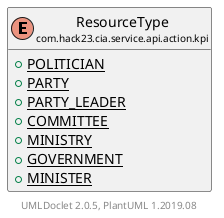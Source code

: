 @startuml
    set namespaceSeparator none
    hide empty fields
    hide empty methods

    enum "<size:14>ResourceType\n<size:10>com.hack23.cia.service.api.action.kpi" as com.hack23.cia.service.api.action.kpi.ResourceType [[ResourceType.html]] {
        {static} +POLITICIAN
        {static} +PARTY
        {static} +PARTY_LEADER
        {static} +COMMITTEE
        {static} +MINISTRY
        {static} +GOVERNMENT
        {static} +MINISTER
    }

    center footer UMLDoclet 2.0.5, PlantUML 1.2019.08
@enduml
